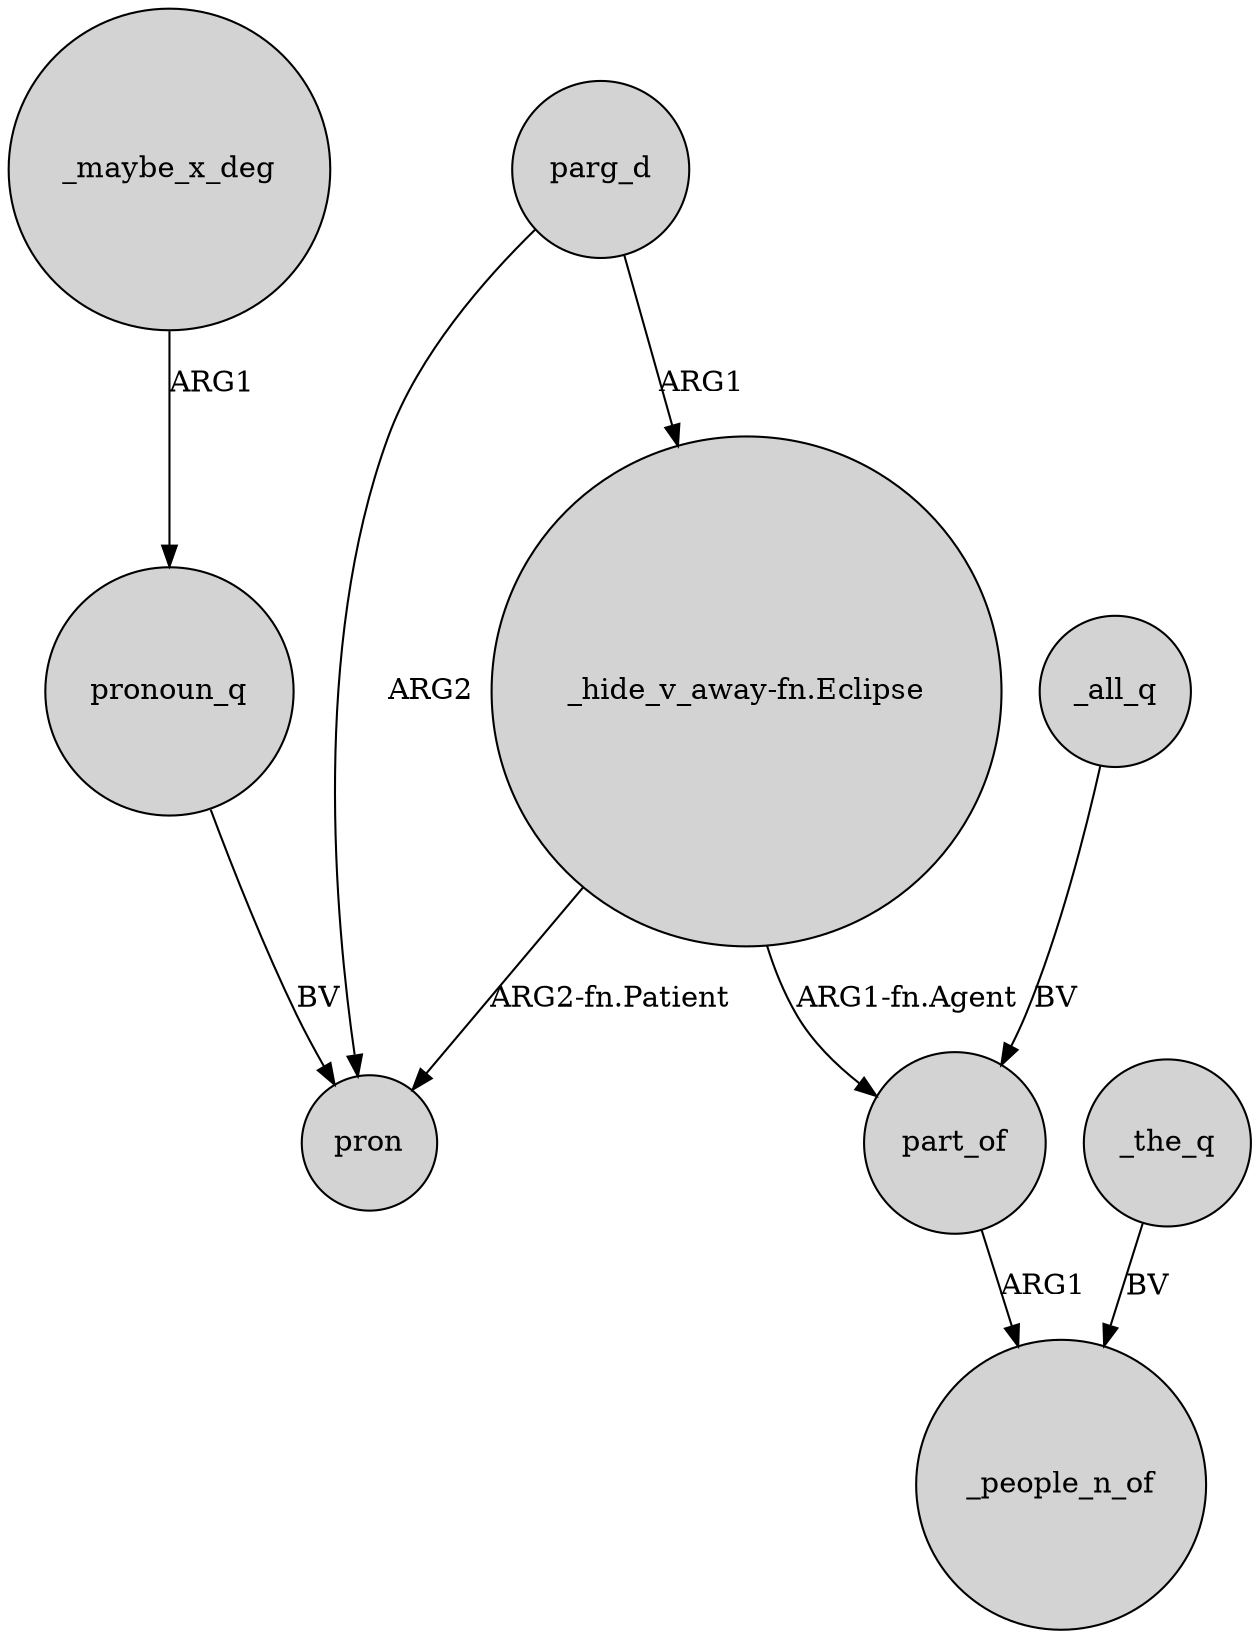 digraph {
	node [shape=circle style=filled]
	_maybe_x_deg -> pronoun_q [label=ARG1]
	_all_q -> part_of [label=BV]
	part_of -> _people_n_of [label=ARG1]
	"_hide_v_away-fn.Eclipse" -> pron [label="ARG2-fn.Patient"]
	"_hide_v_away-fn.Eclipse" -> part_of [label="ARG1-fn.Agent"]
	parg_d -> pron [label=ARG2]
	_the_q -> _people_n_of [label=BV]
	parg_d -> "_hide_v_away-fn.Eclipse" [label=ARG1]
	pronoun_q -> pron [label=BV]
}
